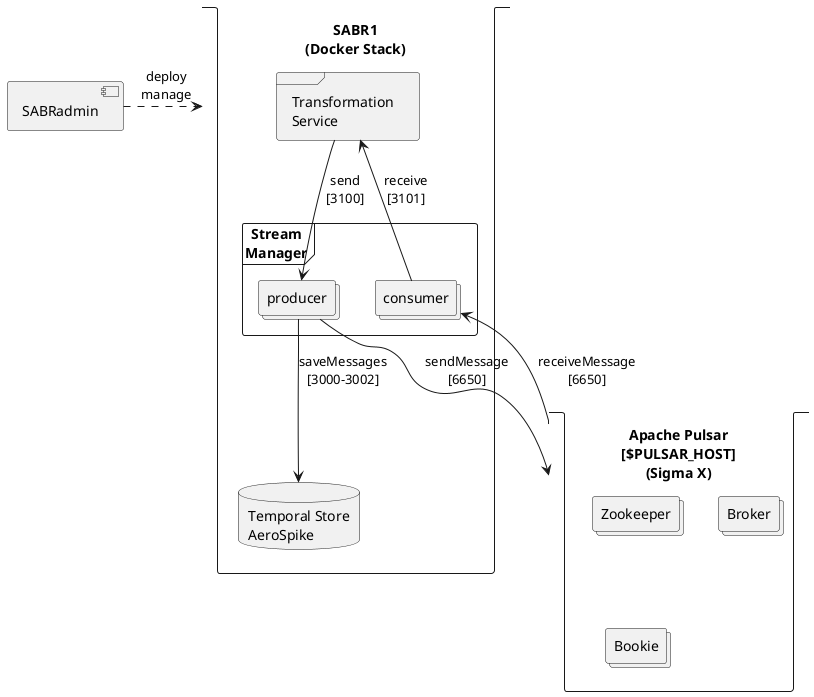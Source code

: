 @startuml
'https://plantuml.com/component-diagram

component SABRadmin as admin
stack "SABR1\n(Docker Stack)" as SABR1 {
    frame "Transformation\nService" as TS
    frame "Stream\nManager" as SM {
        collections consumer as C
        collections producer as P
    }
    database "Temporal Store\nAeroSpike" as AS
}

stack "Apache Pulsar\n[$PULSAR_HOST]\n(Sigma X)" as MB {
    collections "Zookeeper"
    collections "Broker"
    collections "Bookie"
}

admin .> SABR1 : deploy\nmanage
TS --> P : send\n[3100]
P --> AS : saveMessages\n[3000-3002]
P --> MB : sendMessage\n[6650]
MB --> C : receiveMessage\n[6650]
C --> TS : receive\n[3101]

@enduml
